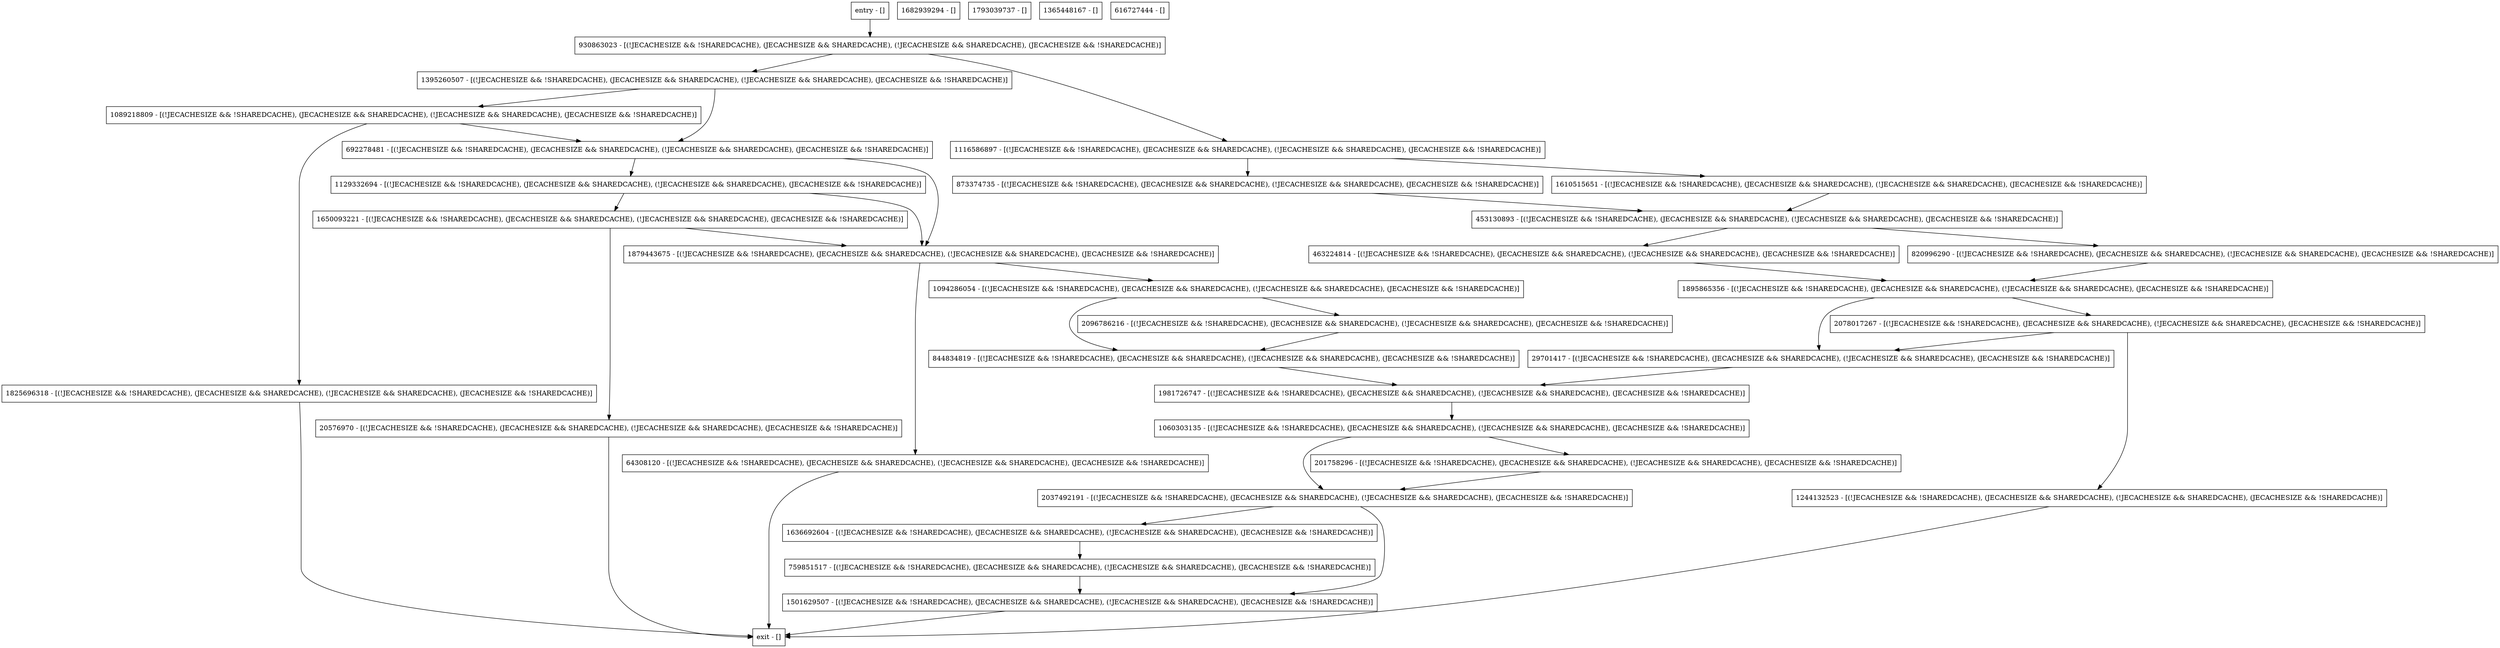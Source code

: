 digraph getEnvironment {
node [shape=record];
873374735 [label="873374735 - [(!JECACHESIZE && !SHAREDCACHE), (JECACHESIZE && SHAREDCACHE), (!JECACHESIZE && SHAREDCACHE), (JECACHESIZE && !SHAREDCACHE)]"];
1501629507 [label="1501629507 - [(!JECACHESIZE && !SHAREDCACHE), (JECACHESIZE && SHAREDCACHE), (!JECACHESIZE && SHAREDCACHE), (JECACHESIZE && !SHAREDCACHE)]"];
759851517 [label="759851517 - [(!JECACHESIZE && !SHAREDCACHE), (JECACHESIZE && SHAREDCACHE), (!JECACHESIZE && SHAREDCACHE), (JECACHESIZE && !SHAREDCACHE)]"];
2037492191 [label="2037492191 - [(!JECACHESIZE && !SHAREDCACHE), (JECACHESIZE && SHAREDCACHE), (!JECACHESIZE && SHAREDCACHE), (JECACHESIZE && !SHAREDCACHE)]"];
1682939294 [label="1682939294 - []"];
20576970 [label="20576970 - [(!JECACHESIZE && !SHAREDCACHE), (JECACHESIZE && SHAREDCACHE), (!JECACHESIZE && SHAREDCACHE), (JECACHESIZE && !SHAREDCACHE)]"];
1650093221 [label="1650093221 - [(!JECACHESIZE && !SHAREDCACHE), (JECACHESIZE && SHAREDCACHE), (!JECACHESIZE && SHAREDCACHE), (JECACHESIZE && !SHAREDCACHE)]"];
1793039737 [label="1793039737 - []"];
1395260507 [label="1395260507 - [(!JECACHESIZE && !SHAREDCACHE), (JECACHESIZE && SHAREDCACHE), (!JECACHESIZE && SHAREDCACHE), (JECACHESIZE && !SHAREDCACHE)]"];
1879443675 [label="1879443675 - [(!JECACHESIZE && !SHAREDCACHE), (JECACHESIZE && SHAREDCACHE), (!JECACHESIZE && SHAREDCACHE), (JECACHESIZE && !SHAREDCACHE)]"];
1094286054 [label="1094286054 - [(!JECACHESIZE && !SHAREDCACHE), (JECACHESIZE && SHAREDCACHE), (!JECACHESIZE && SHAREDCACHE), (JECACHESIZE && !SHAREDCACHE)]"];
1981726747 [label="1981726747 - [(!JECACHESIZE && !SHAREDCACHE), (JECACHESIZE && SHAREDCACHE), (!JECACHESIZE && SHAREDCACHE), (JECACHESIZE && !SHAREDCACHE)]"];
930863023 [label="930863023 - [(!JECACHESIZE && !SHAREDCACHE), (JECACHESIZE && SHAREDCACHE), (!JECACHESIZE && SHAREDCACHE), (JECACHESIZE && !SHAREDCACHE)]"];
1365448167 [label="1365448167 - []"];
1636692604 [label="1636692604 - [(!JECACHESIZE && !SHAREDCACHE), (JECACHESIZE && SHAREDCACHE), (!JECACHESIZE && SHAREDCACHE), (JECACHESIZE && !SHAREDCACHE)]"];
64308120 [label="64308120 - [(!JECACHESIZE && !SHAREDCACHE), (JECACHESIZE && SHAREDCACHE), (!JECACHESIZE && SHAREDCACHE), (JECACHESIZE && !SHAREDCACHE)]"];
616727444 [label="616727444 - []"];
1825696318 [label="1825696318 - [(!JECACHESIZE && !SHAREDCACHE), (JECACHESIZE && SHAREDCACHE), (!JECACHESIZE && SHAREDCACHE), (JECACHESIZE && !SHAREDCACHE)]"];
1610515651 [label="1610515651 - [(!JECACHESIZE && !SHAREDCACHE), (JECACHESIZE && SHAREDCACHE), (!JECACHESIZE && SHAREDCACHE), (JECACHESIZE && !SHAREDCACHE)]"];
2078017267 [label="2078017267 - [(!JECACHESIZE && !SHAREDCACHE), (JECACHESIZE && SHAREDCACHE), (!JECACHESIZE && SHAREDCACHE), (JECACHESIZE && !SHAREDCACHE)]"];
1060303135 [label="1060303135 - [(!JECACHESIZE && !SHAREDCACHE), (JECACHESIZE && SHAREDCACHE), (!JECACHESIZE && SHAREDCACHE), (JECACHESIZE && !SHAREDCACHE)]"];
1089218809 [label="1089218809 - [(!JECACHESIZE && !SHAREDCACHE), (JECACHESIZE && SHAREDCACHE), (!JECACHESIZE && SHAREDCACHE), (JECACHESIZE && !SHAREDCACHE)]"];
201758296 [label="201758296 - [(!JECACHESIZE && !SHAREDCACHE), (JECACHESIZE && SHAREDCACHE), (!JECACHESIZE && SHAREDCACHE), (JECACHESIZE && !SHAREDCACHE)]"];
844834819 [label="844834819 - [(!JECACHESIZE && !SHAREDCACHE), (JECACHESIZE && SHAREDCACHE), (!JECACHESIZE && SHAREDCACHE), (JECACHESIZE && !SHAREDCACHE)]"];
entry [label="entry - []"];
exit [label="exit - []"];
453130893 [label="453130893 - [(!JECACHESIZE && !SHAREDCACHE), (JECACHESIZE && SHAREDCACHE), (!JECACHESIZE && SHAREDCACHE), (JECACHESIZE && !SHAREDCACHE)]"];
692278481 [label="692278481 - [(!JECACHESIZE && !SHAREDCACHE), (JECACHESIZE && SHAREDCACHE), (!JECACHESIZE && SHAREDCACHE), (JECACHESIZE && !SHAREDCACHE)]"];
2096786216 [label="2096786216 - [(!JECACHESIZE && !SHAREDCACHE), (JECACHESIZE && SHAREDCACHE), (!JECACHESIZE && SHAREDCACHE), (JECACHESIZE && !SHAREDCACHE)]"];
1129332694 [label="1129332694 - [(!JECACHESIZE && !SHAREDCACHE), (JECACHESIZE && SHAREDCACHE), (!JECACHESIZE && SHAREDCACHE), (JECACHESIZE && !SHAREDCACHE)]"];
1895865356 [label="1895865356 - [(!JECACHESIZE && !SHAREDCACHE), (JECACHESIZE && SHAREDCACHE), (!JECACHESIZE && SHAREDCACHE), (JECACHESIZE && !SHAREDCACHE)]"];
1244132523 [label="1244132523 - [(!JECACHESIZE && !SHAREDCACHE), (JECACHESIZE && SHAREDCACHE), (!JECACHESIZE && SHAREDCACHE), (JECACHESIZE && !SHAREDCACHE)]"];
463224814 [label="463224814 - [(!JECACHESIZE && !SHAREDCACHE), (JECACHESIZE && SHAREDCACHE), (!JECACHESIZE && SHAREDCACHE), (JECACHESIZE && !SHAREDCACHE)]"];
820996290 [label="820996290 - [(!JECACHESIZE && !SHAREDCACHE), (JECACHESIZE && SHAREDCACHE), (!JECACHESIZE && SHAREDCACHE), (JECACHESIZE && !SHAREDCACHE)]"];
1116586897 [label="1116586897 - [(!JECACHESIZE && !SHAREDCACHE), (JECACHESIZE && SHAREDCACHE), (!JECACHESIZE && SHAREDCACHE), (JECACHESIZE && !SHAREDCACHE)]"];
29701417 [label="29701417 - [(!JECACHESIZE && !SHAREDCACHE), (JECACHESIZE && SHAREDCACHE), (!JECACHESIZE && SHAREDCACHE), (JECACHESIZE && !SHAREDCACHE)]"];
entry;
exit;
873374735 -> 453130893;
1501629507 -> exit;
759851517 -> 1501629507;
2037492191 -> 1501629507;
2037492191 -> 1636692604;
20576970 -> exit;
1650093221 -> 1879443675;
1650093221 -> 20576970;
1395260507 -> 692278481;
1395260507 -> 1089218809;
1879443675 -> 1094286054;
1879443675 -> 64308120;
1094286054 -> 844834819;
1094286054 -> 2096786216;
1981726747 -> 1060303135;
930863023 -> 1395260507;
930863023 -> 1116586897;
1636692604 -> 759851517;
64308120 -> exit;
1825696318 -> exit;
1610515651 -> 453130893;
2078017267 -> 1244132523;
2078017267 -> 29701417;
1060303135 -> 2037492191;
1060303135 -> 201758296;
1089218809 -> 692278481;
1089218809 -> 1825696318;
201758296 -> 2037492191;
844834819 -> 1981726747;
entry -> 930863023;
453130893 -> 463224814;
453130893 -> 820996290;
692278481 -> 1879443675;
692278481 -> 1129332694;
2096786216 -> 844834819;
1129332694 -> 1879443675;
1129332694 -> 1650093221;
1895865356 -> 2078017267;
1895865356 -> 29701417;
1244132523 -> exit;
463224814 -> 1895865356;
820996290 -> 1895865356;
1116586897 -> 873374735;
1116586897 -> 1610515651;
29701417 -> 1981726747;
}
